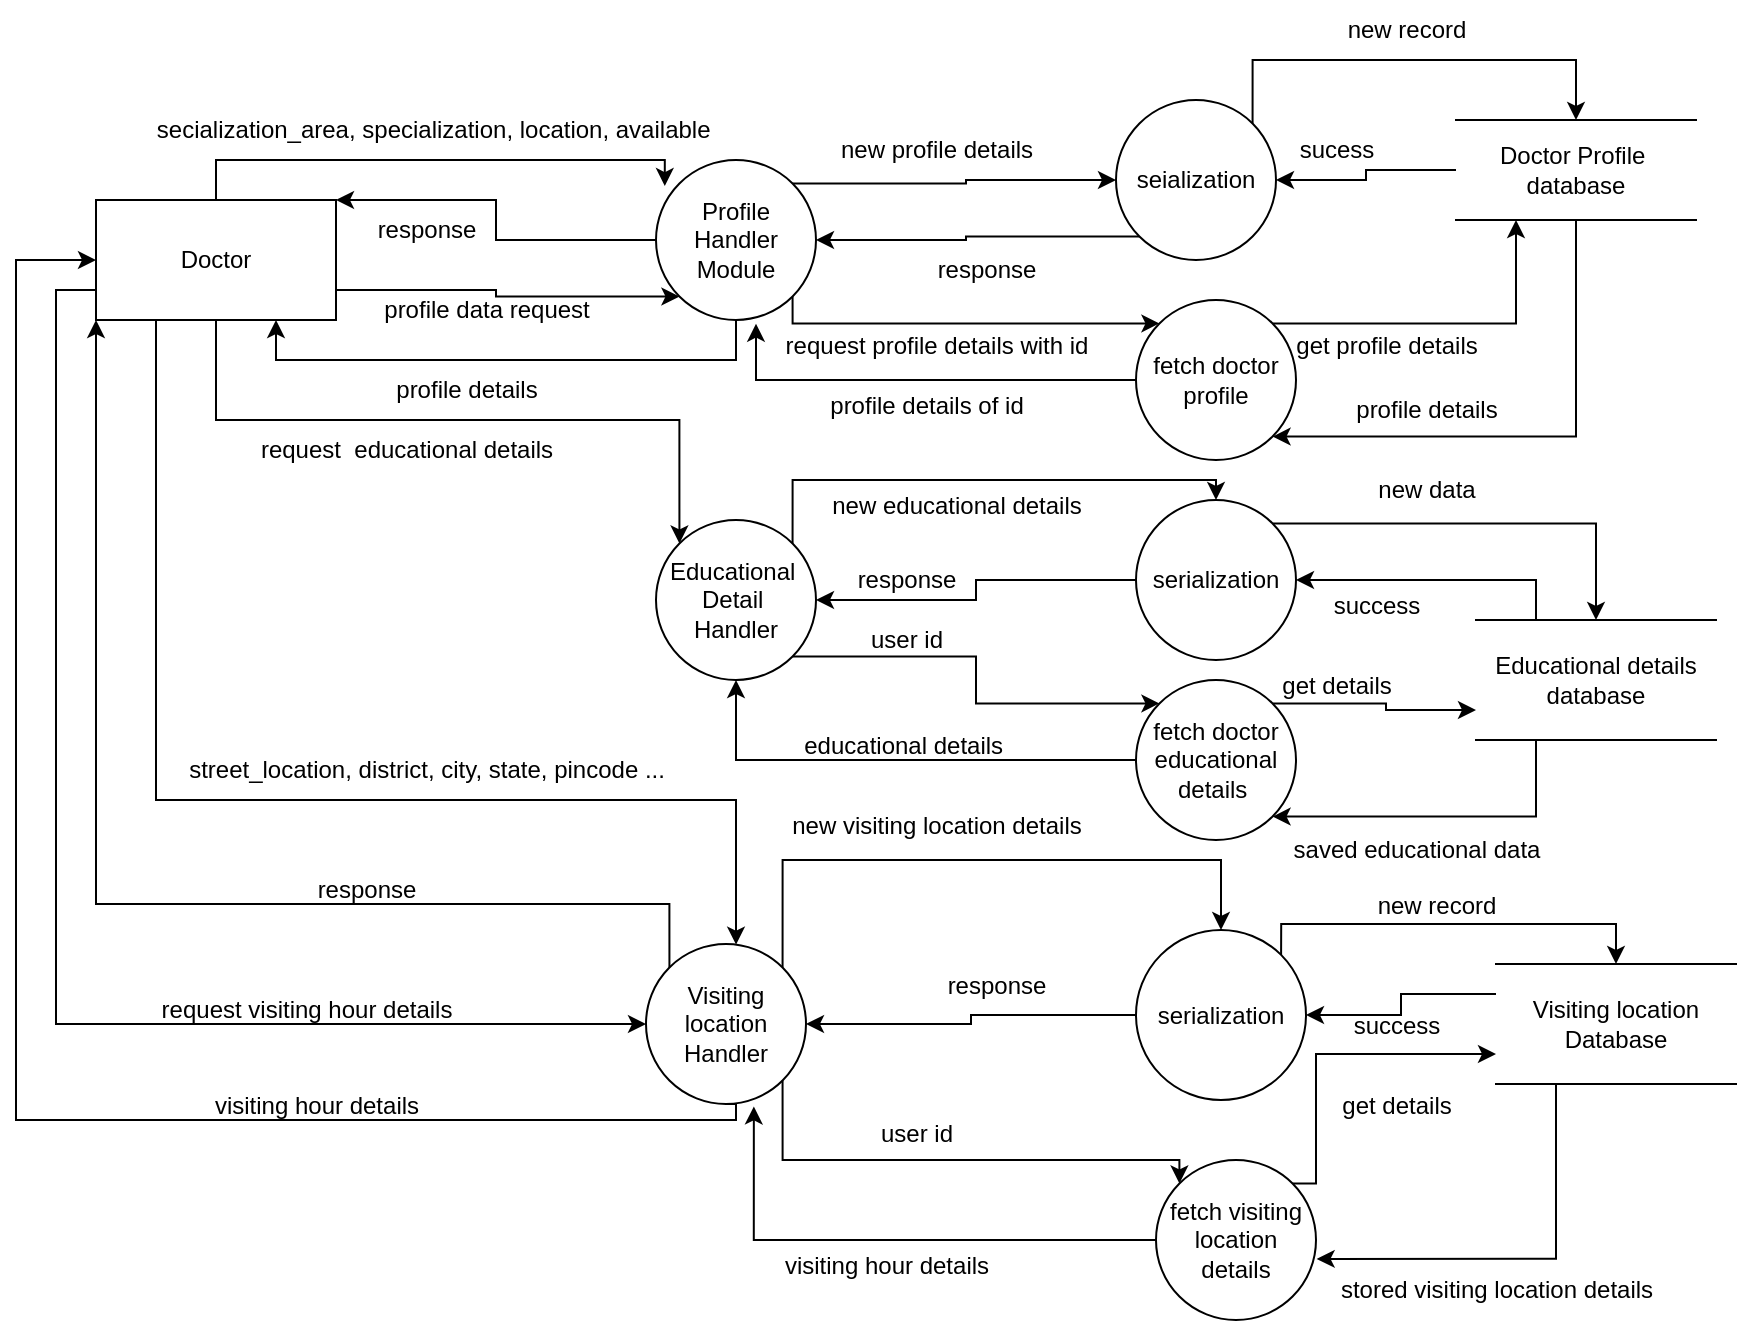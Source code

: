 <mxfile version="21.3.7" type="device">
  <diagram name="Page-1" id="7n2MuSJaY8oGgwuTqAbb">
    <mxGraphModel dx="2600" dy="962" grid="1" gridSize="10" guides="1" tooltips="1" connect="1" arrows="1" fold="1" page="1" pageScale="1" pageWidth="850" pageHeight="1100" math="0" shadow="0">
      <root>
        <mxCell id="0" />
        <mxCell id="1" parent="0" />
        <mxCell id="2PF7OxUdOdyGUeUYsQUC-47" style="edgeStyle=orthogonalEdgeStyle;rounded=0;orthogonalLoop=1;jettySize=auto;html=1;exitX=1;exitY=0;exitDx=0;exitDy=0;entryX=0.5;entryY=0;entryDx=0;entryDy=0;" edge="1" parent="1" source="2PF7OxUdOdyGUeUYsQUC-2" target="2PF7OxUdOdyGUeUYsQUC-45">
          <mxGeometry relative="1" as="geometry">
            <Array as="points">
              <mxPoint x="368" y="260" />
              <mxPoint x="580" y="260" />
            </Array>
          </mxGeometry>
        </mxCell>
        <mxCell id="2PF7OxUdOdyGUeUYsQUC-51" style="edgeStyle=orthogonalEdgeStyle;rounded=0;orthogonalLoop=1;jettySize=auto;html=1;exitX=1;exitY=1;exitDx=0;exitDy=0;entryX=0;entryY=0;entryDx=0;entryDy=0;" edge="1" parent="1" source="2PF7OxUdOdyGUeUYsQUC-2" target="2PF7OxUdOdyGUeUYsQUC-46">
          <mxGeometry relative="1" as="geometry" />
        </mxCell>
        <mxCell id="2PF7OxUdOdyGUeUYsQUC-2" value="Educational&amp;nbsp;&lt;br&gt;Detail&amp;nbsp;&lt;br&gt;Handler" style="ellipse;whiteSpace=wrap;html=1;aspect=fixed;" vertex="1" parent="1">
          <mxGeometry x="300" y="280" width="80" height="80" as="geometry" />
        </mxCell>
        <mxCell id="2PF7OxUdOdyGUeUYsQUC-8" style="edgeStyle=orthogonalEdgeStyle;rounded=0;orthogonalLoop=1;jettySize=auto;html=1;entryX=1;entryY=0;entryDx=0;entryDy=0;" edge="1" parent="1" source="2PF7OxUdOdyGUeUYsQUC-3" target="2PF7OxUdOdyGUeUYsQUC-5">
          <mxGeometry relative="1" as="geometry">
            <Array as="points">
              <mxPoint x="220" y="140" />
              <mxPoint x="220" y="120" />
            </Array>
          </mxGeometry>
        </mxCell>
        <mxCell id="2PF7OxUdOdyGUeUYsQUC-14" style="edgeStyle=orthogonalEdgeStyle;rounded=0;orthogonalLoop=1;jettySize=auto;html=1;exitX=0.5;exitY=1;exitDx=0;exitDy=0;entryX=0.75;entryY=1;entryDx=0;entryDy=0;" edge="1" parent="1" source="2PF7OxUdOdyGUeUYsQUC-3" target="2PF7OxUdOdyGUeUYsQUC-5">
          <mxGeometry relative="1" as="geometry" />
        </mxCell>
        <mxCell id="2PF7OxUdOdyGUeUYsQUC-17" style="edgeStyle=orthogonalEdgeStyle;rounded=0;orthogonalLoop=1;jettySize=auto;html=1;exitX=1;exitY=0;exitDx=0;exitDy=0;entryX=0;entryY=0.5;entryDx=0;entryDy=0;" edge="1" parent="1" source="2PF7OxUdOdyGUeUYsQUC-3" target="2PF7OxUdOdyGUeUYsQUC-16">
          <mxGeometry relative="1" as="geometry" />
        </mxCell>
        <mxCell id="2PF7OxUdOdyGUeUYsQUC-33" style="edgeStyle=orthogonalEdgeStyle;rounded=0;orthogonalLoop=1;jettySize=auto;html=1;exitX=1;exitY=1;exitDx=0;exitDy=0;entryX=0;entryY=0;entryDx=0;entryDy=0;" edge="1" parent="1" source="2PF7OxUdOdyGUeUYsQUC-3" target="2PF7OxUdOdyGUeUYsQUC-32">
          <mxGeometry relative="1" as="geometry">
            <Array as="points">
              <mxPoint x="368" y="182" />
            </Array>
          </mxGeometry>
        </mxCell>
        <mxCell id="2PF7OxUdOdyGUeUYsQUC-3" value="Profile Handler Module" style="ellipse;whiteSpace=wrap;html=1;aspect=fixed;" vertex="1" parent="1">
          <mxGeometry x="300" y="100" width="80" height="80" as="geometry" />
        </mxCell>
        <mxCell id="2PF7OxUdOdyGUeUYsQUC-75" style="edgeStyle=orthogonalEdgeStyle;rounded=0;orthogonalLoop=1;jettySize=auto;html=1;exitX=1;exitY=0;exitDx=0;exitDy=0;entryX=0.5;entryY=0;entryDx=0;entryDy=0;" edge="1" parent="1" source="2PF7OxUdOdyGUeUYsQUC-4" target="2PF7OxUdOdyGUeUYsQUC-73">
          <mxGeometry relative="1" as="geometry">
            <Array as="points">
              <mxPoint x="364" y="450" />
              <mxPoint x="583" y="450" />
            </Array>
          </mxGeometry>
        </mxCell>
        <mxCell id="2PF7OxUdOdyGUeUYsQUC-76" style="edgeStyle=orthogonalEdgeStyle;rounded=0;orthogonalLoop=1;jettySize=auto;html=1;exitX=0;exitY=0.5;exitDx=0;exitDy=0;entryX=1;entryY=0.5;entryDx=0;entryDy=0;" edge="1" parent="1" source="2PF7OxUdOdyGUeUYsQUC-73" target="2PF7OxUdOdyGUeUYsQUC-4">
          <mxGeometry relative="1" as="geometry" />
        </mxCell>
        <mxCell id="2PF7OxUdOdyGUeUYsQUC-4" value="Visiting location Handler" style="ellipse;whiteSpace=wrap;html=1;aspect=fixed;" vertex="1" parent="1">
          <mxGeometry x="295" y="492" width="80" height="80" as="geometry" />
        </mxCell>
        <mxCell id="2PF7OxUdOdyGUeUYsQUC-6" style="edgeStyle=orthogonalEdgeStyle;rounded=0;orthogonalLoop=1;jettySize=auto;html=1;exitX=0.5;exitY=0;exitDx=0;exitDy=0;entryX=0.055;entryY=0.163;entryDx=0;entryDy=0;entryPerimeter=0;" edge="1" parent="1" source="2PF7OxUdOdyGUeUYsQUC-5" target="2PF7OxUdOdyGUeUYsQUC-3">
          <mxGeometry relative="1" as="geometry">
            <Array as="points">
              <mxPoint x="80" y="100" />
              <mxPoint x="304" y="100" />
            </Array>
          </mxGeometry>
        </mxCell>
        <mxCell id="2PF7OxUdOdyGUeUYsQUC-10" style="edgeStyle=orthogonalEdgeStyle;rounded=0;orthogonalLoop=1;jettySize=auto;html=1;exitX=1;exitY=0.75;exitDx=0;exitDy=0;entryX=0;entryY=1;entryDx=0;entryDy=0;" edge="1" parent="1" source="2PF7OxUdOdyGUeUYsQUC-5" target="2PF7OxUdOdyGUeUYsQUC-3">
          <mxGeometry relative="1" as="geometry" />
        </mxCell>
        <mxCell id="2PF7OxUdOdyGUeUYsQUC-41" style="edgeStyle=orthogonalEdgeStyle;rounded=0;orthogonalLoop=1;jettySize=auto;html=1;exitX=0.5;exitY=1;exitDx=0;exitDy=0;entryX=0;entryY=0;entryDx=0;entryDy=0;" edge="1" parent="1" source="2PF7OxUdOdyGUeUYsQUC-5" target="2PF7OxUdOdyGUeUYsQUC-2">
          <mxGeometry relative="1" as="geometry" />
        </mxCell>
        <mxCell id="2PF7OxUdOdyGUeUYsQUC-65" style="edgeStyle=orthogonalEdgeStyle;rounded=0;orthogonalLoop=1;jettySize=auto;html=1;exitX=0.25;exitY=1;exitDx=0;exitDy=0;" edge="1" parent="1" source="2PF7OxUdOdyGUeUYsQUC-5" target="2PF7OxUdOdyGUeUYsQUC-4">
          <mxGeometry relative="1" as="geometry">
            <Array as="points">
              <mxPoint x="50" y="420" />
              <mxPoint x="340" y="420" />
            </Array>
          </mxGeometry>
        </mxCell>
        <mxCell id="2PF7OxUdOdyGUeUYsQUC-66" style="edgeStyle=orthogonalEdgeStyle;rounded=0;orthogonalLoop=1;jettySize=auto;html=1;exitX=0;exitY=0;exitDx=0;exitDy=0;entryX=0;entryY=1;entryDx=0;entryDy=0;" edge="1" parent="1" source="2PF7OxUdOdyGUeUYsQUC-4" target="2PF7OxUdOdyGUeUYsQUC-5">
          <mxGeometry relative="1" as="geometry">
            <Array as="points">
              <mxPoint x="20" y="472" />
            </Array>
          </mxGeometry>
        </mxCell>
        <mxCell id="2PF7OxUdOdyGUeUYsQUC-67" style="edgeStyle=orthogonalEdgeStyle;rounded=0;orthogonalLoop=1;jettySize=auto;html=1;exitX=0;exitY=0.75;exitDx=0;exitDy=0;entryX=0;entryY=0.5;entryDx=0;entryDy=0;" edge="1" parent="1" source="2PF7OxUdOdyGUeUYsQUC-5" target="2PF7OxUdOdyGUeUYsQUC-4">
          <mxGeometry relative="1" as="geometry" />
        </mxCell>
        <mxCell id="2PF7OxUdOdyGUeUYsQUC-68" style="edgeStyle=orthogonalEdgeStyle;rounded=0;orthogonalLoop=1;jettySize=auto;html=1;exitX=0.5;exitY=1;exitDx=0;exitDy=0;entryX=0;entryY=0.5;entryDx=0;entryDy=0;" edge="1" parent="1" source="2PF7OxUdOdyGUeUYsQUC-4" target="2PF7OxUdOdyGUeUYsQUC-5">
          <mxGeometry relative="1" as="geometry">
            <Array as="points">
              <mxPoint x="340" y="572" />
              <mxPoint x="340" y="580" />
              <mxPoint x="-20" y="580" />
              <mxPoint x="-20" y="150" />
            </Array>
          </mxGeometry>
        </mxCell>
        <mxCell id="2PF7OxUdOdyGUeUYsQUC-5" value="Doctor" style="whiteSpace=wrap;html=1;" vertex="1" parent="1">
          <mxGeometry x="20" y="120" width="120" height="60" as="geometry" />
        </mxCell>
        <mxCell id="2PF7OxUdOdyGUeUYsQUC-7" value="secialization_area, specialization, location, available&amp;nbsp;" style="text;html=1;align=center;verticalAlign=middle;resizable=0;points=[];autosize=1;strokeColor=none;fillColor=none;" vertex="1" parent="1">
          <mxGeometry x="40" y="70" width="300" height="30" as="geometry" />
        </mxCell>
        <mxCell id="2PF7OxUdOdyGUeUYsQUC-9" value="response" style="text;html=1;align=center;verticalAlign=middle;resizable=0;points=[];autosize=1;strokeColor=none;fillColor=none;" vertex="1" parent="1">
          <mxGeometry x="150" y="120" width="70" height="30" as="geometry" />
        </mxCell>
        <mxCell id="2PF7OxUdOdyGUeUYsQUC-11" value="profile data request" style="text;html=1;align=center;verticalAlign=middle;resizable=0;points=[];autosize=1;strokeColor=none;fillColor=none;" vertex="1" parent="1">
          <mxGeometry x="150" y="160" width="130" height="30" as="geometry" />
        </mxCell>
        <mxCell id="2PF7OxUdOdyGUeUYsQUC-15" value="profile details" style="text;html=1;align=center;verticalAlign=middle;resizable=0;points=[];autosize=1;strokeColor=none;fillColor=none;" vertex="1" parent="1">
          <mxGeometry x="160" y="200" width="90" height="30" as="geometry" />
        </mxCell>
        <mxCell id="2PF7OxUdOdyGUeUYsQUC-19" style="edgeStyle=orthogonalEdgeStyle;rounded=0;orthogonalLoop=1;jettySize=auto;html=1;exitX=0;exitY=1;exitDx=0;exitDy=0;entryX=1;entryY=0.5;entryDx=0;entryDy=0;" edge="1" parent="1" source="2PF7OxUdOdyGUeUYsQUC-16" target="2PF7OxUdOdyGUeUYsQUC-3">
          <mxGeometry relative="1" as="geometry" />
        </mxCell>
        <mxCell id="2PF7OxUdOdyGUeUYsQUC-23" style="edgeStyle=orthogonalEdgeStyle;rounded=0;orthogonalLoop=1;jettySize=auto;html=1;exitX=1;exitY=0;exitDx=0;exitDy=0;entryX=0.5;entryY=0;entryDx=0;entryDy=0;" edge="1" parent="1" source="2PF7OxUdOdyGUeUYsQUC-16" target="2PF7OxUdOdyGUeUYsQUC-21">
          <mxGeometry relative="1" as="geometry">
            <Array as="points">
              <mxPoint x="598" y="50" />
              <mxPoint x="760" y="50" />
            </Array>
          </mxGeometry>
        </mxCell>
        <mxCell id="2PF7OxUdOdyGUeUYsQUC-29" style="edgeStyle=orthogonalEdgeStyle;rounded=0;orthogonalLoop=1;jettySize=auto;html=1;entryX=1;entryY=0.5;entryDx=0;entryDy=0;" edge="1" parent="1" source="2PF7OxUdOdyGUeUYsQUC-21" target="2PF7OxUdOdyGUeUYsQUC-16">
          <mxGeometry relative="1" as="geometry" />
        </mxCell>
        <mxCell id="2PF7OxUdOdyGUeUYsQUC-16" value="seialization" style="ellipse;whiteSpace=wrap;html=1;aspect=fixed;" vertex="1" parent="1">
          <mxGeometry x="530" y="70" width="80" height="80" as="geometry" />
        </mxCell>
        <mxCell id="2PF7OxUdOdyGUeUYsQUC-18" value="new profile details" style="text;html=1;align=center;verticalAlign=middle;resizable=0;points=[];autosize=1;strokeColor=none;fillColor=none;" vertex="1" parent="1">
          <mxGeometry x="380" y="80" width="120" height="30" as="geometry" />
        </mxCell>
        <mxCell id="2PF7OxUdOdyGUeUYsQUC-20" value="response" style="text;html=1;align=center;verticalAlign=middle;resizable=0;points=[];autosize=1;strokeColor=none;fillColor=none;" vertex="1" parent="1">
          <mxGeometry x="430" y="140" width="70" height="30" as="geometry" />
        </mxCell>
        <mxCell id="2PF7OxUdOdyGUeUYsQUC-39" style="edgeStyle=orthogonalEdgeStyle;rounded=0;orthogonalLoop=1;jettySize=auto;html=1;entryX=1;entryY=1;entryDx=0;entryDy=0;" edge="1" parent="1" source="2PF7OxUdOdyGUeUYsQUC-21" target="2PF7OxUdOdyGUeUYsQUC-32">
          <mxGeometry relative="1" as="geometry">
            <Array as="points">
              <mxPoint x="760" y="238" />
            </Array>
          </mxGeometry>
        </mxCell>
        <mxCell id="2PF7OxUdOdyGUeUYsQUC-21" value="Doctor Profile&amp;nbsp;&lt;br&gt;database" style="shape=partialRectangle;whiteSpace=wrap;html=1;left=0;right=0;fillColor=none;" vertex="1" parent="1">
          <mxGeometry x="700" y="80" width="120" height="50" as="geometry" />
        </mxCell>
        <mxCell id="2PF7OxUdOdyGUeUYsQUC-24" value="new record" style="text;html=1;align=center;verticalAlign=middle;resizable=0;points=[];autosize=1;strokeColor=none;fillColor=none;" vertex="1" parent="1">
          <mxGeometry x="635" y="20" width="80" height="30" as="geometry" />
        </mxCell>
        <mxCell id="2PF7OxUdOdyGUeUYsQUC-30" value="sucess" style="text;html=1;align=center;verticalAlign=middle;resizable=0;points=[];autosize=1;strokeColor=none;fillColor=none;" vertex="1" parent="1">
          <mxGeometry x="610" y="80" width="60" height="30" as="geometry" />
        </mxCell>
        <mxCell id="2PF7OxUdOdyGUeUYsQUC-35" style="edgeStyle=orthogonalEdgeStyle;rounded=0;orthogonalLoop=1;jettySize=auto;html=1;entryX=0.625;entryY=1.023;entryDx=0;entryDy=0;entryPerimeter=0;" edge="1" parent="1" source="2PF7OxUdOdyGUeUYsQUC-32" target="2PF7OxUdOdyGUeUYsQUC-3">
          <mxGeometry relative="1" as="geometry">
            <Array as="points">
              <mxPoint x="350" y="210" />
            </Array>
          </mxGeometry>
        </mxCell>
        <mxCell id="2PF7OxUdOdyGUeUYsQUC-37" style="edgeStyle=orthogonalEdgeStyle;rounded=0;orthogonalLoop=1;jettySize=auto;html=1;exitX=1;exitY=0;exitDx=0;exitDy=0;entryX=0.25;entryY=1;entryDx=0;entryDy=0;" edge="1" parent="1" source="2PF7OxUdOdyGUeUYsQUC-32" target="2PF7OxUdOdyGUeUYsQUC-21">
          <mxGeometry relative="1" as="geometry" />
        </mxCell>
        <mxCell id="2PF7OxUdOdyGUeUYsQUC-32" value="fetch doctor profile" style="ellipse;whiteSpace=wrap;html=1;aspect=fixed;" vertex="1" parent="1">
          <mxGeometry x="540" y="170" width="80" height="80" as="geometry" />
        </mxCell>
        <mxCell id="2PF7OxUdOdyGUeUYsQUC-34" value="request profile details with id" style="text;html=1;align=center;verticalAlign=middle;resizable=0;points=[];autosize=1;strokeColor=none;fillColor=none;" vertex="1" parent="1">
          <mxGeometry x="355" y="178" width="170" height="30" as="geometry" />
        </mxCell>
        <mxCell id="2PF7OxUdOdyGUeUYsQUC-36" value="profile details of id" style="text;html=1;align=center;verticalAlign=middle;resizable=0;points=[];autosize=1;strokeColor=none;fillColor=none;" vertex="1" parent="1">
          <mxGeometry x="375" y="208" width="120" height="30" as="geometry" />
        </mxCell>
        <mxCell id="2PF7OxUdOdyGUeUYsQUC-38" value="get profile details" style="text;html=1;align=center;verticalAlign=middle;resizable=0;points=[];autosize=1;strokeColor=none;fillColor=none;" vertex="1" parent="1">
          <mxGeometry x="610" y="178" width="110" height="30" as="geometry" />
        </mxCell>
        <mxCell id="2PF7OxUdOdyGUeUYsQUC-40" value="profile details" style="text;html=1;align=center;verticalAlign=middle;resizable=0;points=[];autosize=1;strokeColor=none;fillColor=none;" vertex="1" parent="1">
          <mxGeometry x="640" y="210" width="90" height="30" as="geometry" />
        </mxCell>
        <mxCell id="2PF7OxUdOdyGUeUYsQUC-42" value="request&amp;nbsp; educational details" style="text;html=1;align=center;verticalAlign=middle;resizable=0;points=[];autosize=1;strokeColor=none;fillColor=none;" vertex="1" parent="1">
          <mxGeometry x="90" y="230" width="170" height="30" as="geometry" />
        </mxCell>
        <mxCell id="2PF7OxUdOdyGUeUYsQUC-49" style="edgeStyle=orthogonalEdgeStyle;rounded=0;orthogonalLoop=1;jettySize=auto;html=1;exitX=0;exitY=0.5;exitDx=0;exitDy=0;entryX=1;entryY=0.5;entryDx=0;entryDy=0;" edge="1" parent="1" source="2PF7OxUdOdyGUeUYsQUC-45" target="2PF7OxUdOdyGUeUYsQUC-2">
          <mxGeometry relative="1" as="geometry" />
        </mxCell>
        <mxCell id="2PF7OxUdOdyGUeUYsQUC-57" style="edgeStyle=orthogonalEdgeStyle;rounded=0;orthogonalLoop=1;jettySize=auto;html=1;exitX=1;exitY=0;exitDx=0;exitDy=0;entryX=0.5;entryY=0;entryDx=0;entryDy=0;" edge="1" parent="1" source="2PF7OxUdOdyGUeUYsQUC-45" target="2PF7OxUdOdyGUeUYsQUC-56">
          <mxGeometry relative="1" as="geometry" />
        </mxCell>
        <mxCell id="2PF7OxUdOdyGUeUYsQUC-45" value="serialization" style="ellipse;whiteSpace=wrap;html=1;aspect=fixed;" vertex="1" parent="1">
          <mxGeometry x="540" y="270" width="80" height="80" as="geometry" />
        </mxCell>
        <mxCell id="2PF7OxUdOdyGUeUYsQUC-53" style="edgeStyle=orthogonalEdgeStyle;rounded=0;orthogonalLoop=1;jettySize=auto;html=1;entryX=0.5;entryY=1;entryDx=0;entryDy=0;" edge="1" parent="1" source="2PF7OxUdOdyGUeUYsQUC-46" target="2PF7OxUdOdyGUeUYsQUC-2">
          <mxGeometry relative="1" as="geometry" />
        </mxCell>
        <mxCell id="2PF7OxUdOdyGUeUYsQUC-61" style="edgeStyle=orthogonalEdgeStyle;rounded=0;orthogonalLoop=1;jettySize=auto;html=1;exitX=1;exitY=0;exitDx=0;exitDy=0;entryX=0;entryY=0.75;entryDx=0;entryDy=0;" edge="1" parent="1" source="2PF7OxUdOdyGUeUYsQUC-46" target="2PF7OxUdOdyGUeUYsQUC-56">
          <mxGeometry relative="1" as="geometry" />
        </mxCell>
        <mxCell id="2PF7OxUdOdyGUeUYsQUC-46" value="fetch doctor&lt;br&gt;educational details&amp;nbsp;" style="ellipse;whiteSpace=wrap;html=1;aspect=fixed;" vertex="1" parent="1">
          <mxGeometry x="540" y="360" width="80" height="80" as="geometry" />
        </mxCell>
        <mxCell id="2PF7OxUdOdyGUeUYsQUC-48" value="new educational details" style="text;html=1;align=center;verticalAlign=middle;resizable=0;points=[];autosize=1;strokeColor=none;fillColor=none;" vertex="1" parent="1">
          <mxGeometry x="375" y="258" width="150" height="30" as="geometry" />
        </mxCell>
        <mxCell id="2PF7OxUdOdyGUeUYsQUC-50" value="response" style="text;html=1;align=center;verticalAlign=middle;resizable=0;points=[];autosize=1;strokeColor=none;fillColor=none;" vertex="1" parent="1">
          <mxGeometry x="390" y="295" width="70" height="30" as="geometry" />
        </mxCell>
        <mxCell id="2PF7OxUdOdyGUeUYsQUC-52" value="user id" style="text;html=1;align=center;verticalAlign=middle;resizable=0;points=[];autosize=1;strokeColor=none;fillColor=none;" vertex="1" parent="1">
          <mxGeometry x="395" y="325" width="60" height="30" as="geometry" />
        </mxCell>
        <mxCell id="2PF7OxUdOdyGUeUYsQUC-54" value="educational details&amp;nbsp;" style="text;html=1;align=center;verticalAlign=middle;resizable=0;points=[];autosize=1;strokeColor=none;fillColor=none;" vertex="1" parent="1">
          <mxGeometry x="360" y="378" width="130" height="30" as="geometry" />
        </mxCell>
        <mxCell id="2PF7OxUdOdyGUeUYsQUC-59" style="edgeStyle=orthogonalEdgeStyle;rounded=0;orthogonalLoop=1;jettySize=auto;html=1;exitX=0.25;exitY=0;exitDx=0;exitDy=0;" edge="1" parent="1" source="2PF7OxUdOdyGUeUYsQUC-56" target="2PF7OxUdOdyGUeUYsQUC-45">
          <mxGeometry relative="1" as="geometry" />
        </mxCell>
        <mxCell id="2PF7OxUdOdyGUeUYsQUC-63" style="edgeStyle=orthogonalEdgeStyle;rounded=0;orthogonalLoop=1;jettySize=auto;html=1;exitX=0.25;exitY=1;exitDx=0;exitDy=0;entryX=1;entryY=1;entryDx=0;entryDy=0;" edge="1" parent="1" source="2PF7OxUdOdyGUeUYsQUC-56" target="2PF7OxUdOdyGUeUYsQUC-46">
          <mxGeometry relative="1" as="geometry" />
        </mxCell>
        <mxCell id="2PF7OxUdOdyGUeUYsQUC-56" value="Educational details database" style="shape=partialRectangle;whiteSpace=wrap;html=1;left=0;right=0;fillColor=none;" vertex="1" parent="1">
          <mxGeometry x="710" y="330" width="120" height="60" as="geometry" />
        </mxCell>
        <mxCell id="2PF7OxUdOdyGUeUYsQUC-58" value="new data" style="text;html=1;align=center;verticalAlign=middle;resizable=0;points=[];autosize=1;strokeColor=none;fillColor=none;" vertex="1" parent="1">
          <mxGeometry x="650" y="250" width="70" height="30" as="geometry" />
        </mxCell>
        <mxCell id="2PF7OxUdOdyGUeUYsQUC-60" value="success" style="text;html=1;align=center;verticalAlign=middle;resizable=0;points=[];autosize=1;strokeColor=none;fillColor=none;" vertex="1" parent="1">
          <mxGeometry x="625" y="308" width="70" height="30" as="geometry" />
        </mxCell>
        <mxCell id="2PF7OxUdOdyGUeUYsQUC-62" value="get details" style="text;html=1;align=center;verticalAlign=middle;resizable=0;points=[];autosize=1;strokeColor=none;fillColor=none;" vertex="1" parent="1">
          <mxGeometry x="600" y="348" width="80" height="30" as="geometry" />
        </mxCell>
        <mxCell id="2PF7OxUdOdyGUeUYsQUC-64" value="saved educational data" style="text;html=1;align=center;verticalAlign=middle;resizable=0;points=[];autosize=1;strokeColor=none;fillColor=none;" vertex="1" parent="1">
          <mxGeometry x="605" y="430" width="150" height="30" as="geometry" />
        </mxCell>
        <mxCell id="2PF7OxUdOdyGUeUYsQUC-69" value="street_location, district, city, state, pincode ..." style="text;html=1;align=center;verticalAlign=middle;resizable=0;points=[];autosize=1;strokeColor=none;fillColor=none;" vertex="1" parent="1">
          <mxGeometry x="55" y="390" width="260" height="30" as="geometry" />
        </mxCell>
        <mxCell id="2PF7OxUdOdyGUeUYsQUC-70" value="response" style="text;html=1;align=center;verticalAlign=middle;resizable=0;points=[];autosize=1;strokeColor=none;fillColor=none;" vertex="1" parent="1">
          <mxGeometry x="120" y="450" width="70" height="30" as="geometry" />
        </mxCell>
        <mxCell id="2PF7OxUdOdyGUeUYsQUC-71" value="request visiting hour details" style="text;html=1;align=center;verticalAlign=middle;resizable=0;points=[];autosize=1;strokeColor=none;fillColor=none;" vertex="1" parent="1">
          <mxGeometry x="40" y="510" width="170" height="30" as="geometry" />
        </mxCell>
        <mxCell id="2PF7OxUdOdyGUeUYsQUC-72" value="visiting hour details" style="text;html=1;align=center;verticalAlign=middle;resizable=0;points=[];autosize=1;strokeColor=none;fillColor=none;" vertex="1" parent="1">
          <mxGeometry x="65" y="558" width="130" height="30" as="geometry" />
        </mxCell>
        <mxCell id="2PF7OxUdOdyGUeUYsQUC-77" style="edgeStyle=orthogonalEdgeStyle;rounded=0;orthogonalLoop=1;jettySize=auto;html=1;exitX=1;exitY=1;exitDx=0;exitDy=0;entryX=0;entryY=0;entryDx=0;entryDy=0;" edge="1" parent="1" source="2PF7OxUdOdyGUeUYsQUC-4" target="2PF7OxUdOdyGUeUYsQUC-74">
          <mxGeometry relative="1" as="geometry">
            <mxPoint x="360" y="580.0" as="sourcePoint" />
            <Array as="points">
              <mxPoint x="363" y="600" />
              <mxPoint x="562" y="600" />
            </Array>
          </mxGeometry>
        </mxCell>
        <mxCell id="2PF7OxUdOdyGUeUYsQUC-78" style="edgeStyle=orthogonalEdgeStyle;rounded=0;orthogonalLoop=1;jettySize=auto;html=1;exitX=0.5;exitY=1;exitDx=0;exitDy=0;" edge="1" parent="1" source="2PF7OxUdOdyGUeUYsQUC-73">
          <mxGeometry relative="1" as="geometry">
            <mxPoint x="582.059" y="570.412" as="targetPoint" />
          </mxGeometry>
        </mxCell>
        <mxCell id="2PF7OxUdOdyGUeUYsQUC-88" style="edgeStyle=orthogonalEdgeStyle;rounded=0;orthogonalLoop=1;jettySize=auto;html=1;exitX=0;exitY=0.25;exitDx=0;exitDy=0;entryX=1;entryY=0.5;entryDx=0;entryDy=0;" edge="1" parent="1" source="2PF7OxUdOdyGUeUYsQUC-86" target="2PF7OxUdOdyGUeUYsQUC-73">
          <mxGeometry relative="1" as="geometry" />
        </mxCell>
        <mxCell id="2PF7OxUdOdyGUeUYsQUC-73" value="serialization" style="ellipse;whiteSpace=wrap;html=1;aspect=fixed;" vertex="1" parent="1">
          <mxGeometry x="540" y="485" width="85" height="85" as="geometry" />
        </mxCell>
        <mxCell id="2PF7OxUdOdyGUeUYsQUC-79" style="edgeStyle=orthogonalEdgeStyle;rounded=0;orthogonalLoop=1;jettySize=auto;html=1;entryX=0.674;entryY=1.015;entryDx=0;entryDy=0;entryPerimeter=0;" edge="1" parent="1" source="2PF7OxUdOdyGUeUYsQUC-74" target="2PF7OxUdOdyGUeUYsQUC-4">
          <mxGeometry relative="1" as="geometry">
            <Array as="points">
              <mxPoint x="349" y="640" />
            </Array>
          </mxGeometry>
        </mxCell>
        <mxCell id="2PF7OxUdOdyGUeUYsQUC-91" style="edgeStyle=orthogonalEdgeStyle;rounded=0;orthogonalLoop=1;jettySize=auto;html=1;exitX=1;exitY=0;exitDx=0;exitDy=0;entryX=0;entryY=0.75;entryDx=0;entryDy=0;" edge="1" parent="1" source="2PF7OxUdOdyGUeUYsQUC-74" target="2PF7OxUdOdyGUeUYsQUC-86">
          <mxGeometry relative="1" as="geometry">
            <Array as="points">
              <mxPoint x="630" y="612" />
              <mxPoint x="630" y="547" />
            </Array>
          </mxGeometry>
        </mxCell>
        <mxCell id="2PF7OxUdOdyGUeUYsQUC-74" value="fetch visiting location details" style="ellipse;whiteSpace=wrap;html=1;aspect=fixed;" vertex="1" parent="1">
          <mxGeometry x="550" y="600" width="80" height="80" as="geometry" />
        </mxCell>
        <mxCell id="2PF7OxUdOdyGUeUYsQUC-80" value="new visiting location details" style="text;html=1;align=center;verticalAlign=middle;resizable=0;points=[];autosize=1;strokeColor=none;fillColor=none;" vertex="1" parent="1">
          <mxGeometry x="355" y="418" width="170" height="30" as="geometry" />
        </mxCell>
        <mxCell id="2PF7OxUdOdyGUeUYsQUC-81" value="response" style="text;html=1;align=center;verticalAlign=middle;resizable=0;points=[];autosize=1;strokeColor=none;fillColor=none;" vertex="1" parent="1">
          <mxGeometry x="435" y="498" width="70" height="30" as="geometry" />
        </mxCell>
        <mxCell id="2PF7OxUdOdyGUeUYsQUC-82" value="user id" style="text;html=1;align=center;verticalAlign=middle;resizable=0;points=[];autosize=1;strokeColor=none;fillColor=none;" vertex="1" parent="1">
          <mxGeometry x="400" y="572" width="60" height="30" as="geometry" />
        </mxCell>
        <mxCell id="2PF7OxUdOdyGUeUYsQUC-84" value="visiting hour details" style="text;html=1;align=center;verticalAlign=middle;resizable=0;points=[];autosize=1;strokeColor=none;fillColor=none;" vertex="1" parent="1">
          <mxGeometry x="350" y="638" width="130" height="30" as="geometry" />
        </mxCell>
        <mxCell id="2PF7OxUdOdyGUeUYsQUC-87" style="edgeStyle=orthogonalEdgeStyle;rounded=0;orthogonalLoop=1;jettySize=auto;html=1;exitX=1;exitY=0;exitDx=0;exitDy=0;entryX=0.5;entryY=0;entryDx=0;entryDy=0;" edge="1" parent="1" source="2PF7OxUdOdyGUeUYsQUC-73" target="2PF7OxUdOdyGUeUYsQUC-86">
          <mxGeometry relative="1" as="geometry">
            <Array as="points">
              <mxPoint x="613" y="482" />
              <mxPoint x="780" y="482" />
            </Array>
          </mxGeometry>
        </mxCell>
        <mxCell id="2PF7OxUdOdyGUeUYsQUC-93" style="edgeStyle=orthogonalEdgeStyle;rounded=0;orthogonalLoop=1;jettySize=auto;html=1;exitX=0.25;exitY=1;exitDx=0;exitDy=0;entryX=1.004;entryY=0.618;entryDx=0;entryDy=0;entryPerimeter=0;" edge="1" parent="1" source="2PF7OxUdOdyGUeUYsQUC-86" target="2PF7OxUdOdyGUeUYsQUC-74">
          <mxGeometry relative="1" as="geometry" />
        </mxCell>
        <mxCell id="2PF7OxUdOdyGUeUYsQUC-86" value="Visiting location Database" style="shape=partialRectangle;whiteSpace=wrap;html=1;left=0;right=0;fillColor=none;" vertex="1" parent="1">
          <mxGeometry x="720" y="502" width="120" height="60" as="geometry" />
        </mxCell>
        <mxCell id="2PF7OxUdOdyGUeUYsQUC-89" value="new record" style="text;html=1;align=center;verticalAlign=middle;resizable=0;points=[];autosize=1;strokeColor=none;fillColor=none;" vertex="1" parent="1">
          <mxGeometry x="650" y="458" width="80" height="30" as="geometry" />
        </mxCell>
        <mxCell id="2PF7OxUdOdyGUeUYsQUC-90" value="success" style="text;html=1;align=center;verticalAlign=middle;resizable=0;points=[];autosize=1;strokeColor=none;fillColor=none;" vertex="1" parent="1">
          <mxGeometry x="635" y="518" width="70" height="30" as="geometry" />
        </mxCell>
        <mxCell id="2PF7OxUdOdyGUeUYsQUC-92" value="get details" style="text;html=1;align=center;verticalAlign=middle;resizable=0;points=[];autosize=1;strokeColor=none;fillColor=none;" vertex="1" parent="1">
          <mxGeometry x="630" y="558" width="80" height="30" as="geometry" />
        </mxCell>
        <mxCell id="2PF7OxUdOdyGUeUYsQUC-94" value="stored visiting location details" style="text;html=1;align=center;verticalAlign=middle;resizable=0;points=[];autosize=1;strokeColor=none;fillColor=none;" vertex="1" parent="1">
          <mxGeometry x="630" y="650" width="180" height="30" as="geometry" />
        </mxCell>
      </root>
    </mxGraphModel>
  </diagram>
</mxfile>

